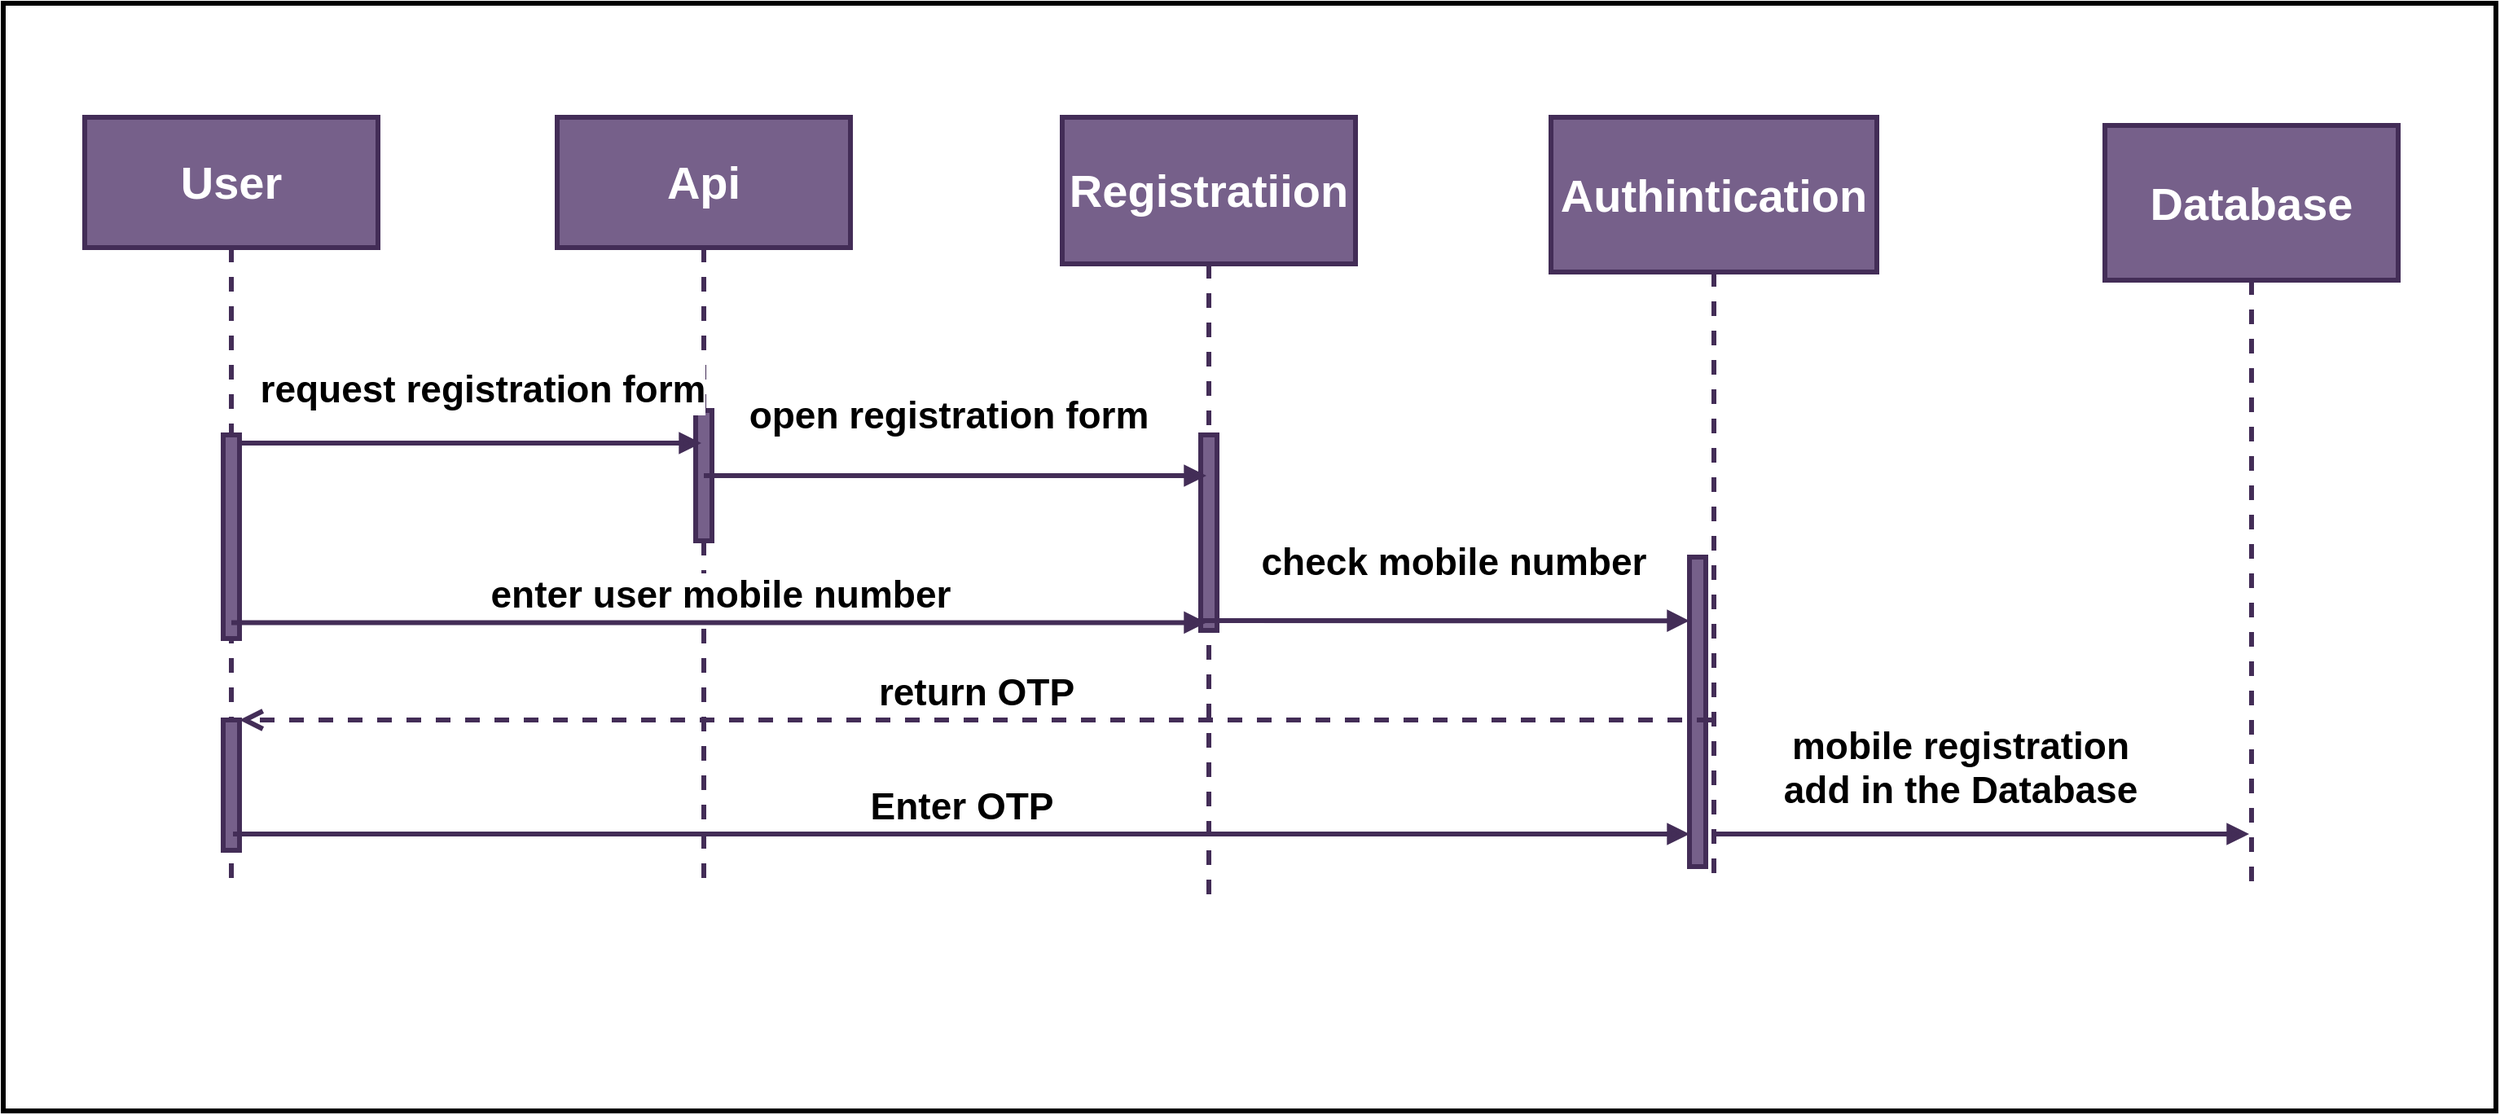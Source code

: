 <mxfile version="17.4.5" type="github">
  <diagram id="lUH7IYxGMJijNj0JPyck" name="Page-1">
    <mxGraphModel dx="1730" dy="1153" grid="1" gridSize="10" guides="1" tooltips="1" connect="1" arrows="1" fold="1" page="1" pageScale="1" pageWidth="1700" pageHeight="1100" math="0" shadow="0">
      <root>
        <mxCell id="0" />
        <mxCell id="1" parent="0" />
        <mxCell id="horDpHeikH8RiV0g9dJc-3" value="&lt;b&gt;User&lt;/b&gt;" style="shape=umlLifeline;perimeter=lifelinePerimeter;whiteSpace=wrap;html=1;container=1;collapsible=0;recursiveResize=0;outlineConnect=0;fontSize=28;size=80;strokeWidth=3;fillColor=#76608a;strokeColor=#432D57;fontColor=#ffffff;" vertex="1" parent="1">
          <mxGeometry x="100" y="100" width="180" height="470" as="geometry" />
        </mxCell>
        <mxCell id="horDpHeikH8RiV0g9dJc-23" value="" style="html=1;points=[];perimeter=orthogonalPerimeter;fontSize=23;strokeWidth=3;fillColor=#76608a;strokeColor=#432D57;fontColor=#ffffff;" vertex="1" parent="horDpHeikH8RiV0g9dJc-3">
          <mxGeometry x="85" y="370.0" width="10" height="80" as="geometry" />
        </mxCell>
        <mxCell id="horDpHeikH8RiV0g9dJc-5" value="&lt;b&gt;Api&lt;/b&gt;" style="shape=umlLifeline;perimeter=lifelinePerimeter;whiteSpace=wrap;html=1;container=1;collapsible=0;recursiveResize=0;outlineConnect=0;fontSize=28;size=80;strokeWidth=3;fillColor=#76608a;strokeColor=#432D57;fontColor=#ffffff;" vertex="1" parent="1">
          <mxGeometry x="390" y="100" width="180" height="470" as="geometry" />
        </mxCell>
        <mxCell id="horDpHeikH8RiV0g9dJc-14" value="" style="html=1;points=[];perimeter=orthogonalPerimeter;fontSize=23;strokeWidth=3;fillColor=#76608a;strokeColor=#432D57;fontColor=#ffffff;" vertex="1" parent="horDpHeikH8RiV0g9dJc-5">
          <mxGeometry x="85" y="180" width="10" height="80" as="geometry" />
        </mxCell>
        <mxCell id="horDpHeikH8RiV0g9dJc-6" value="&lt;b&gt;Registratiion&lt;/b&gt;" style="shape=umlLifeline;perimeter=lifelinePerimeter;whiteSpace=wrap;html=1;container=1;collapsible=0;recursiveResize=0;outlineConnect=0;fontSize=28;size=90;strokeWidth=3;fillColor=#76608a;strokeColor=#432D57;fontColor=#ffffff;" vertex="1" parent="1">
          <mxGeometry x="700" y="100" width="180" height="480" as="geometry" />
        </mxCell>
        <mxCell id="horDpHeikH8RiV0g9dJc-18" value="" style="html=1;points=[];perimeter=orthogonalPerimeter;fontSize=23;strokeWidth=3;fillColor=#76608a;strokeColor=#432D57;fontColor=#ffffff;" vertex="1" parent="horDpHeikH8RiV0g9dJc-6">
          <mxGeometry x="85" y="195" width="10" height="120" as="geometry" />
        </mxCell>
        <mxCell id="horDpHeikH8RiV0g9dJc-7" value="&lt;b&gt;Authintication &lt;/b&gt;" style="shape=umlLifeline;perimeter=lifelinePerimeter;whiteSpace=wrap;html=1;container=1;collapsible=0;recursiveResize=0;outlineConnect=0;fontSize=28;size=95;strokeWidth=3;fillColor=#76608a;strokeColor=#432D57;fontColor=#ffffff;" vertex="1" parent="1">
          <mxGeometry x="1000" y="100" width="200" height="470" as="geometry" />
        </mxCell>
        <mxCell id="horDpHeikH8RiV0g9dJc-20" value="" style="html=1;points=[];perimeter=orthogonalPerimeter;fontSize=23;strokeWidth=3;fillColor=#76608a;strokeColor=#432D57;fontColor=#ffffff;" vertex="1" parent="horDpHeikH8RiV0g9dJc-7">
          <mxGeometry x="85" y="270" width="10" height="190" as="geometry" />
        </mxCell>
        <mxCell id="horDpHeikH8RiV0g9dJc-21" value="&lt;b&gt;check mobile number&lt;/b&gt;" style="html=1;verticalAlign=bottom;endArrow=block;rounded=0;fontSize=23;fillColor=#76608a;strokeColor=#432D57;strokeWidth=3;" edge="1" parent="horDpHeikH8RiV0g9dJc-7">
          <mxGeometry x="0.453" y="19" width="80" relative="1" as="geometry">
            <mxPoint x="5" y="309.09" as="sourcePoint" />
            <mxPoint x="85" y="309.09" as="targetPoint" />
            <Array as="points">
              <mxPoint x="-220" y="309" />
            </Array>
            <mxPoint as="offset" />
          </mxGeometry>
        </mxCell>
        <mxCell id="horDpHeikH8RiV0g9dJc-10" value="&lt;b&gt;Database&lt;/b&gt;" style="shape=umlLifeline;perimeter=lifelinePerimeter;whiteSpace=wrap;html=1;container=1;collapsible=0;recursiveResize=0;outlineConnect=0;fontSize=28;size=95;strokeWidth=3;fillColor=#76608a;strokeColor=#432D57;fontColor=#ffffff;" vertex="1" parent="1">
          <mxGeometry x="1340" y="105" width="180" height="470" as="geometry" />
        </mxCell>
        <mxCell id="horDpHeikH8RiV0g9dJc-11" value="&lt;b&gt;&lt;font style=&quot;font-size: 23px&quot;&gt;request registration form&lt;/font&gt;&lt;/b&gt;" style="html=1;verticalAlign=bottom;endArrow=block;rounded=0;fontSize=28;startArrow=none;fillColor=#76608a;strokeColor=#432D57;strokeWidth=3;" edge="1" parent="1" source="horDpHeikH8RiV0g9dJc-12" target="horDpHeikH8RiV0g9dJc-5">
          <mxGeometry x="0.04" y="15" width="80" relative="1" as="geometry">
            <mxPoint x="290" y="250" as="sourcePoint" />
            <mxPoint x="840" y="160" as="targetPoint" />
            <Array as="points">
              <mxPoint x="330" y="300" />
            </Array>
            <mxPoint x="1" as="offset" />
          </mxGeometry>
        </mxCell>
        <mxCell id="horDpHeikH8RiV0g9dJc-12" value="" style="html=1;points=[];perimeter=orthogonalPerimeter;fontSize=23;strokeWidth=3;fillColor=#76608a;strokeColor=#432D57;fontColor=#ffffff;" vertex="1" parent="1">
          <mxGeometry x="185" y="295" width="10" height="125" as="geometry" />
        </mxCell>
        <mxCell id="horDpHeikH8RiV0g9dJc-13" value="" style="html=1;verticalAlign=bottom;endArrow=none;rounded=0;fontSize=28;fillColor=#76608a;strokeColor=#432D57;strokeWidth=3;" edge="1" parent="1" source="horDpHeikH8RiV0g9dJc-3" target="horDpHeikH8RiV0g9dJc-12">
          <mxGeometry x="0.04" y="15" width="80" relative="1" as="geometry">
            <mxPoint x="189.333" y="335.0" as="sourcePoint" />
            <mxPoint x="479" y="335.0" as="targetPoint" />
            <mxPoint x="1" as="offset" />
          </mxGeometry>
        </mxCell>
        <mxCell id="horDpHeikH8RiV0g9dJc-17" value="&lt;b&gt;open registration form &lt;/b&gt;" style="html=1;verticalAlign=bottom;endArrow=block;rounded=0;fontSize=23;fillColor=#76608a;strokeColor=#432D57;strokeWidth=3;" edge="1" parent="1" target="horDpHeikH8RiV0g9dJc-6">
          <mxGeometry x="-0.029" y="20" width="80" relative="1" as="geometry">
            <mxPoint x="480" y="320" as="sourcePoint" />
            <mxPoint x="650" y="320" as="targetPoint" />
            <Array as="points">
              <mxPoint x="630" y="320" />
            </Array>
            <mxPoint as="offset" />
          </mxGeometry>
        </mxCell>
        <mxCell id="horDpHeikH8RiV0g9dJc-19" value="&lt;b&gt;enter user mobile number&lt;/b&gt;" style="html=1;verticalAlign=bottom;endArrow=block;rounded=0;fontSize=23;exitX=0.5;exitY=0.66;exitDx=0;exitDy=0;exitPerimeter=0;fillColor=#76608a;strokeColor=#432D57;strokeWidth=3;" edge="1" parent="1" source="horDpHeikH8RiV0g9dJc-3" target="horDpHeikH8RiV0g9dJc-6">
          <mxGeometry width="80" relative="1" as="geometry">
            <mxPoint x="530" y="400" as="sourcePoint" />
            <mxPoint x="610" y="400" as="targetPoint" />
          </mxGeometry>
        </mxCell>
        <mxCell id="horDpHeikH8RiV0g9dJc-22" value="&lt;b&gt;return OTP&lt;/b&gt;" style="html=1;verticalAlign=bottom;endArrow=open;dashed=1;endSize=8;rounded=0;fontSize=23;fillColor=#76608a;strokeColor=#432D57;strokeWidth=3;" edge="1" parent="1" source="horDpHeikH8RiV0g9dJc-7" target="horDpHeikH8RiV0g9dJc-23">
          <mxGeometry relative="1" as="geometry">
            <mxPoint x="680" y="480" as="sourcePoint" />
            <mxPoint x="600" y="480" as="targetPoint" />
          </mxGeometry>
        </mxCell>
        <mxCell id="horDpHeikH8RiV0g9dJc-24" value="&lt;b&gt;Enter OTP&lt;/b&gt;" style="html=1;verticalAlign=bottom;endArrow=block;rounded=0;fontSize=23;fillColor=#76608a;strokeColor=#432D57;strokeWidth=3;" edge="1" parent="1" source="horDpHeikH8RiV0g9dJc-3" target="horDpHeikH8RiV0g9dJc-20">
          <mxGeometry width="80" relative="1" as="geometry">
            <mxPoint x="600" y="480" as="sourcePoint" />
            <mxPoint x="680" y="480" as="targetPoint" />
            <Array as="points">
              <mxPoint x="200" y="540" />
            </Array>
          </mxGeometry>
        </mxCell>
        <mxCell id="horDpHeikH8RiV0g9dJc-25" value="&lt;div&gt;&lt;b&gt;mobile registration &lt;br&gt;&lt;/b&gt;&lt;/div&gt;&lt;div&gt;&lt;b&gt;add in the Database&lt;/b&gt;&lt;/div&gt;" style="html=1;verticalAlign=bottom;endArrow=block;rounded=0;fontSize=23;fillColor=#76608a;strokeColor=#432D57;strokeWidth=3;" edge="1" parent="1" source="horDpHeikH8RiV0g9dJc-7" target="horDpHeikH8RiV0g9dJc-10">
          <mxGeometry x="-0.086" y="10" width="80" relative="1" as="geometry">
            <mxPoint x="1120" y="490" as="sourcePoint" />
            <mxPoint x="1200" y="490" as="targetPoint" />
            <Array as="points">
              <mxPoint x="1160" y="540" />
            </Array>
            <mxPoint as="offset" />
          </mxGeometry>
        </mxCell>
        <mxCell id="horDpHeikH8RiV0g9dJc-26" value="" style="rounded=0;whiteSpace=wrap;html=1;fontSize=23;strokeWidth=3;fillColor=none;" vertex="1" parent="1">
          <mxGeometry x="50" y="30" width="1530" height="680" as="geometry" />
        </mxCell>
      </root>
    </mxGraphModel>
  </diagram>
</mxfile>
